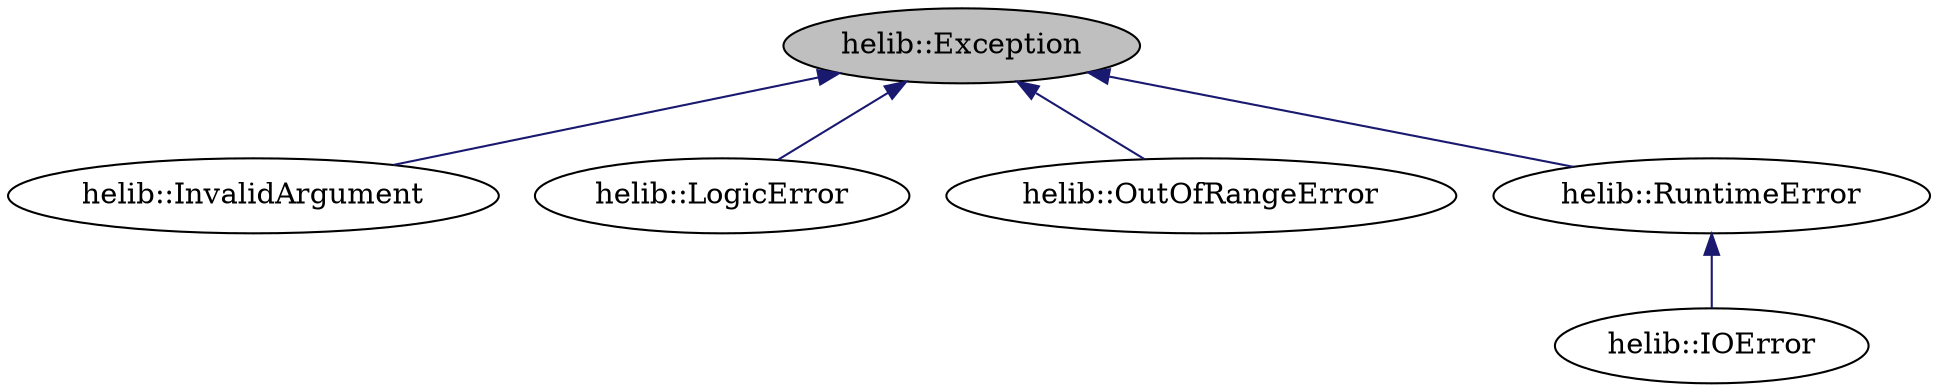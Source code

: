 digraph "helib::Exception"
{
  N0 [label="helib::Exception",color="black", fillcolor="grey75", style="filled", fontcolor="black"];
  N0 -> N1 [dir="back",color="midnightblue",style="solid"];
  N1 [label="helib::InvalidArgument",color="black", fillcolor="white", style="filled",tooltip="Inherits from Exception and std::invalid_argument. "];
  N0 -> N2 [dir="back",color="midnightblue",style="solid"];
  N2 [label="helib::LogicError",color="black", fillcolor="white", style="filled",tooltip="Inherits from Exception and std::logic_error. "];
  N0 -> N3 [dir="back",color="midnightblue",style="solid"];
  N3 [label="helib::OutOfRangeError",color="black", fillcolor="white", style="filled",tooltip="Inherits from Exception and std::out_of_range. "];
  N0 -> N4 [dir="back",color="midnightblue",style="solid"];
  N4 [label="helib::RuntimeError",color="black", fillcolor="white", style="filled",tooltip="Inherits from Exception and std::runtime_error. "];
  N4 -> N5 [dir="back",color="midnightblue",style="solid"];
  N5 [label="helib::IOError",color="black", fillcolor="white", style="filled",tooltip="Inherits from Exception and std::runtime_error. "];
}
